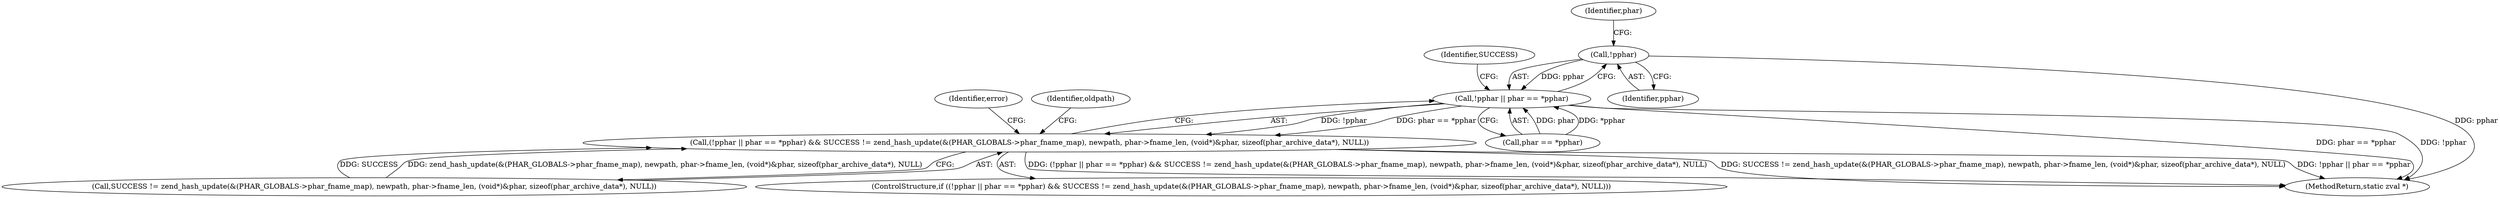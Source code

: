 digraph "0_php_b2cf3f064b8f5efef89bb084521b61318c71781b@pointer" {
"1000593" [label="(Call,!pphar)"];
"1000592" [label="(Call,!pphar || phar == *pphar)"];
"1000591" [label="(Call,(!pphar || phar == *pphar) && SUCCESS != zend_hash_update(&(PHAR_GLOBALS->phar_fname_map), newpath, phar->fname_len, (void*)&phar, sizeof(phar_archive_data*), NULL))"];
"1000600" [label="(Identifier,SUCCESS)"];
"1000591" [label="(Call,(!pphar || phar == *pphar) && SUCCESS != zend_hash_update(&(PHAR_GLOBALS->phar_fname_map), newpath, phar->fname_len, (void*)&phar, sizeof(phar_archive_data*), NULL))"];
"1000619" [label="(Identifier,oldpath)"];
"1000590" [label="(ControlStructure,if ((!pphar || phar == *pphar) && SUCCESS != zend_hash_update(&(PHAR_GLOBALS->phar_fname_map), newpath, phar->fname_len, (void*)&phar, sizeof(phar_archive_data*), NULL)))"];
"1000596" [label="(Identifier,phar)"];
"1000595" [label="(Call,phar == *pphar)"];
"1000592" [label="(Call,!pphar || phar == *pphar)"];
"1000594" [label="(Identifier,pphar)"];
"1000686" [label="(MethodReturn,static zval *)"];
"1000623" [label="(Identifier,error)"];
"1000593" [label="(Call,!pphar)"];
"1000599" [label="(Call,SUCCESS != zend_hash_update(&(PHAR_GLOBALS->phar_fname_map), newpath, phar->fname_len, (void*)&phar, sizeof(phar_archive_data*), NULL))"];
"1000593" -> "1000592"  [label="AST: "];
"1000593" -> "1000594"  [label="CFG: "];
"1000594" -> "1000593"  [label="AST: "];
"1000596" -> "1000593"  [label="CFG: "];
"1000592" -> "1000593"  [label="CFG: "];
"1000593" -> "1000686"  [label="DDG: pphar"];
"1000593" -> "1000592"  [label="DDG: pphar"];
"1000592" -> "1000591"  [label="AST: "];
"1000592" -> "1000595"  [label="CFG: "];
"1000595" -> "1000592"  [label="AST: "];
"1000600" -> "1000592"  [label="CFG: "];
"1000591" -> "1000592"  [label="CFG: "];
"1000592" -> "1000686"  [label="DDG: phar == *pphar"];
"1000592" -> "1000686"  [label="DDG: !pphar"];
"1000592" -> "1000591"  [label="DDG: !pphar"];
"1000592" -> "1000591"  [label="DDG: phar == *pphar"];
"1000595" -> "1000592"  [label="DDG: phar"];
"1000595" -> "1000592"  [label="DDG: *pphar"];
"1000591" -> "1000590"  [label="AST: "];
"1000591" -> "1000599"  [label="CFG: "];
"1000599" -> "1000591"  [label="AST: "];
"1000619" -> "1000591"  [label="CFG: "];
"1000623" -> "1000591"  [label="CFG: "];
"1000591" -> "1000686"  [label="DDG: SUCCESS != zend_hash_update(&(PHAR_GLOBALS->phar_fname_map), newpath, phar->fname_len, (void*)&phar, sizeof(phar_archive_data*), NULL)"];
"1000591" -> "1000686"  [label="DDG: !pphar || phar == *pphar"];
"1000591" -> "1000686"  [label="DDG: (!pphar || phar == *pphar) && SUCCESS != zend_hash_update(&(PHAR_GLOBALS->phar_fname_map), newpath, phar->fname_len, (void*)&phar, sizeof(phar_archive_data*), NULL)"];
"1000599" -> "1000591"  [label="DDG: SUCCESS"];
"1000599" -> "1000591"  [label="DDG: zend_hash_update(&(PHAR_GLOBALS->phar_fname_map), newpath, phar->fname_len, (void*)&phar, sizeof(phar_archive_data*), NULL)"];
}

